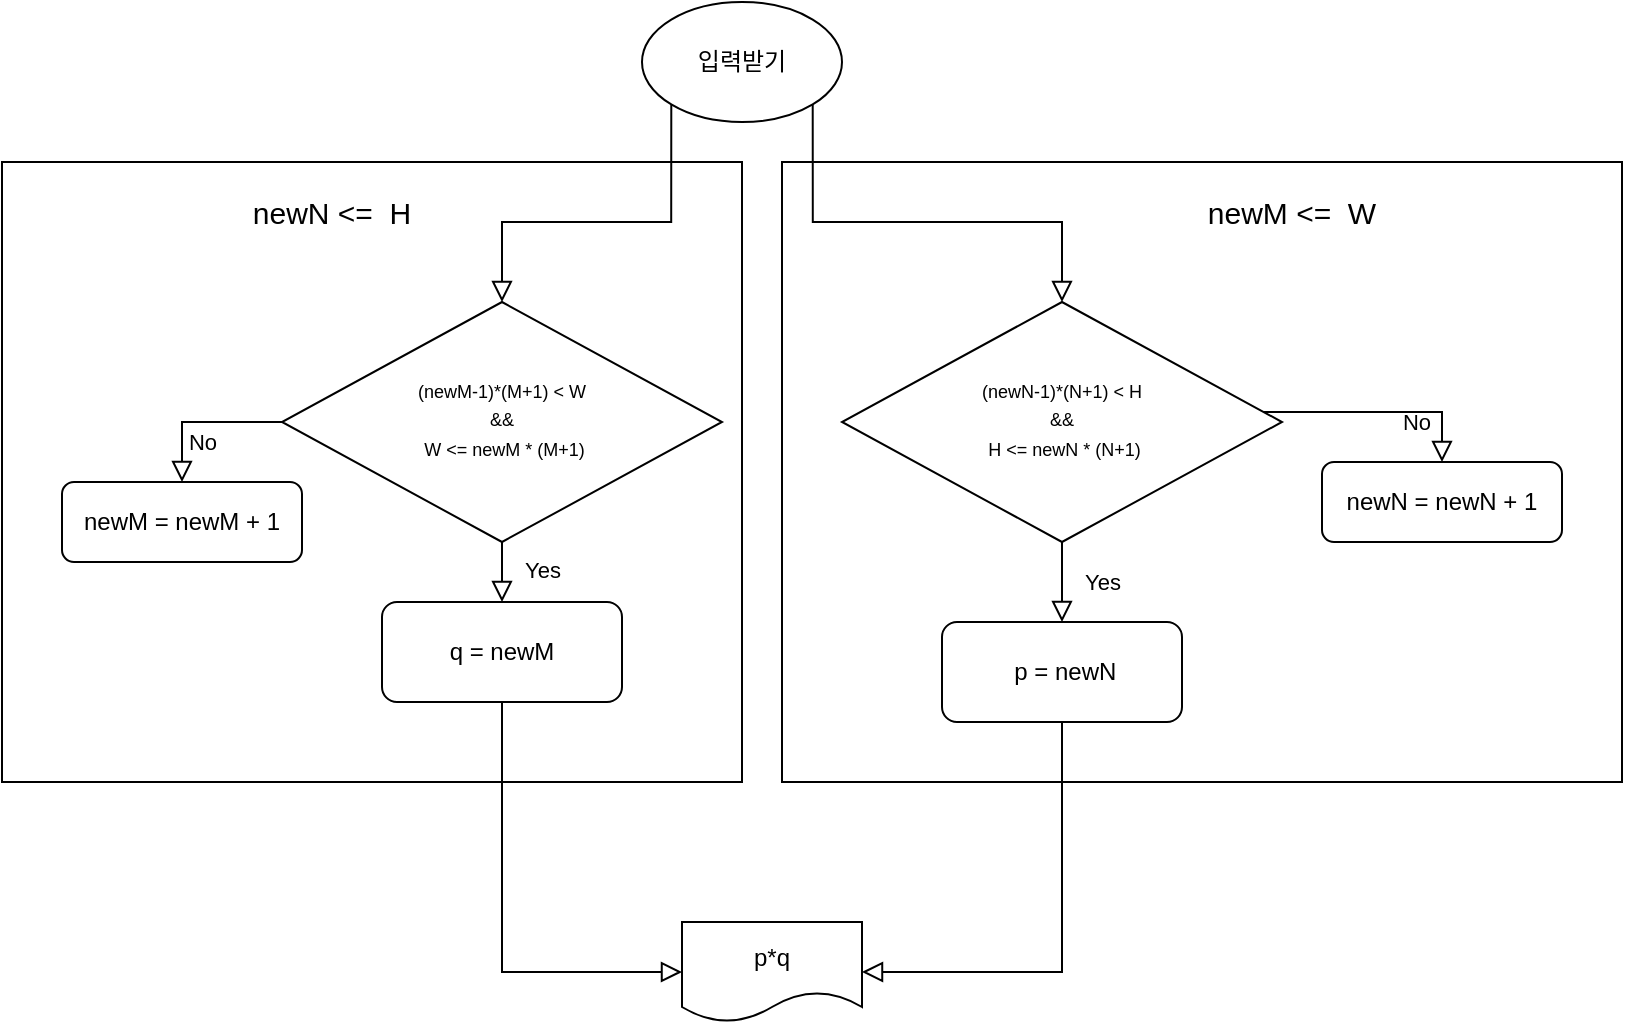 <mxfile version="20.8.23" type="github">
  <diagram id="C5RBs43oDa-KdzZeNtuy" name="Page-1">
    <mxGraphModel dx="2871" dy="1482" grid="1" gridSize="10" guides="1" tooltips="1" connect="1" arrows="1" fold="1" page="1" pageScale="1" pageWidth="827" pageHeight="1169" math="0" shadow="0">
      <root>
        <mxCell id="WIyWlLk6GJQsqaUBKTNV-0" />
        <mxCell id="WIyWlLk6GJQsqaUBKTNV-1" parent="WIyWlLk6GJQsqaUBKTNV-0" />
        <mxCell id="yIKmwUbWTG-cCpa4X8mn-16" value="" style="rounded=0;whiteSpace=wrap;html=1;fontSize=12;" vertex="1" parent="WIyWlLk6GJQsqaUBKTNV-1">
          <mxGeometry x="-370" y="330" width="370" height="310" as="geometry" />
        </mxCell>
        <mxCell id="yIKmwUbWTG-cCpa4X8mn-15" value="" style="rounded=0;whiteSpace=wrap;html=1;fontSize=12;" vertex="1" parent="WIyWlLk6GJQsqaUBKTNV-1">
          <mxGeometry x="20" y="330" width="420" height="310" as="geometry" />
        </mxCell>
        <mxCell id="WIyWlLk6GJQsqaUBKTNV-4" value="Yes" style="rounded=0;html=1;jettySize=auto;orthogonalLoop=1;fontSize=11;endArrow=block;endFill=0;endSize=8;strokeWidth=1;shadow=0;labelBackgroundColor=none;edgeStyle=orthogonalEdgeStyle;entryX=0.5;entryY=0;entryDx=0;entryDy=0;" parent="WIyWlLk6GJQsqaUBKTNV-1" source="WIyWlLk6GJQsqaUBKTNV-6" target="yIKmwUbWTG-cCpa4X8mn-4" edge="1">
          <mxGeometry y="20" relative="1" as="geometry">
            <mxPoint as="offset" />
          </mxGeometry>
        </mxCell>
        <mxCell id="WIyWlLk6GJQsqaUBKTNV-5" value="No" style="edgeStyle=orthogonalEdgeStyle;rounded=0;html=1;jettySize=auto;orthogonalLoop=1;fontSize=11;endArrow=block;endFill=0;endSize=8;strokeWidth=1;shadow=0;labelBackgroundColor=none;entryX=0.5;entryY=0;entryDx=0;entryDy=0;" parent="WIyWlLk6GJQsqaUBKTNV-1" source="WIyWlLk6GJQsqaUBKTNV-6" target="yIKmwUbWTG-cCpa4X8mn-3" edge="1">
          <mxGeometry x="0.333" y="-5" relative="1" as="geometry">
            <mxPoint as="offset" />
            <mxPoint x="340" y="455" as="targetPoint" />
            <Array as="points">
              <mxPoint x="350" y="455" />
            </Array>
          </mxGeometry>
        </mxCell>
        <mxCell id="WIyWlLk6GJQsqaUBKTNV-6" value="&lt;font style=&quot;font-size: 9px;&quot;&gt;(newN-1)*(N+1) &amp;lt; H &lt;br&gt;&amp;amp;&amp;amp;&lt;br&gt;&amp;nbsp;H &amp;lt;= newN * (N+1)&lt;/font&gt;" style="rhombus;whiteSpace=wrap;html=1;shadow=0;fontFamily=Helvetica;fontSize=12;align=center;strokeWidth=1;spacing=6;spacingTop=-4;" parent="WIyWlLk6GJQsqaUBKTNV-1" vertex="1">
          <mxGeometry x="50" y="400" width="220" height="120" as="geometry" />
        </mxCell>
        <mxCell id="WIyWlLk6GJQsqaUBKTNV-8" value="Yes" style="rounded=0;html=1;jettySize=auto;orthogonalLoop=1;fontSize=11;endArrow=block;endFill=0;endSize=8;strokeWidth=1;shadow=0;labelBackgroundColor=none;edgeStyle=orthogonalEdgeStyle;" parent="WIyWlLk6GJQsqaUBKTNV-1" source="WIyWlLk6GJQsqaUBKTNV-10" target="WIyWlLk6GJQsqaUBKTNV-11" edge="1">
          <mxGeometry x="0.333" y="20" relative="1" as="geometry">
            <mxPoint as="offset" />
          </mxGeometry>
        </mxCell>
        <mxCell id="WIyWlLk6GJQsqaUBKTNV-9" value="No" style="edgeStyle=orthogonalEdgeStyle;rounded=0;html=1;jettySize=auto;orthogonalLoop=1;fontSize=11;endArrow=block;endFill=0;endSize=8;strokeWidth=1;shadow=0;labelBackgroundColor=none;exitX=0;exitY=0.5;exitDx=0;exitDy=0;" parent="WIyWlLk6GJQsqaUBKTNV-1" source="WIyWlLk6GJQsqaUBKTNV-10" target="WIyWlLk6GJQsqaUBKTNV-12" edge="1">
          <mxGeometry y="10" relative="1" as="geometry">
            <mxPoint as="offset" />
          </mxGeometry>
        </mxCell>
        <mxCell id="WIyWlLk6GJQsqaUBKTNV-10" value="&lt;font style=&quot;font-size: 9px;&quot;&gt;(newM-1)*(M+1) &amp;lt; W&lt;br style=&quot;border-color: var(--border-color); font-size: 9px;&quot;&gt;&amp;amp;&amp;amp;&lt;br style=&quot;border-color: var(--border-color); font-size: 9px;&quot;&gt;&amp;nbsp;W &amp;lt;= newM * (M+1)&lt;/font&gt;" style="rhombus;whiteSpace=wrap;html=1;shadow=0;fontFamily=Helvetica;fontSize=12;align=center;strokeWidth=1;spacing=6;spacingTop=-4;" parent="WIyWlLk6GJQsqaUBKTNV-1" vertex="1">
          <mxGeometry x="-230" y="400" width="220" height="120" as="geometry" />
        </mxCell>
        <mxCell id="WIyWlLk6GJQsqaUBKTNV-11" value="q = newM" style="rounded=1;whiteSpace=wrap;html=1;fontSize=12;glass=0;strokeWidth=1;shadow=0;" parent="WIyWlLk6GJQsqaUBKTNV-1" vertex="1">
          <mxGeometry x="-180" y="550" width="120" height="50" as="geometry" />
        </mxCell>
        <mxCell id="WIyWlLk6GJQsqaUBKTNV-12" value="newM = newM + 1" style="rounded=1;whiteSpace=wrap;html=1;fontSize=12;glass=0;strokeWidth=1;shadow=0;" parent="WIyWlLk6GJQsqaUBKTNV-1" vertex="1">
          <mxGeometry x="-340" y="490" width="120" height="40" as="geometry" />
        </mxCell>
        <mxCell id="yIKmwUbWTG-cCpa4X8mn-0" value="입력받기" style="ellipse;whiteSpace=wrap;html=1;" vertex="1" parent="WIyWlLk6GJQsqaUBKTNV-1">
          <mxGeometry x="-50" y="250" width="100" height="60" as="geometry" />
        </mxCell>
        <mxCell id="yIKmwUbWTG-cCpa4X8mn-2" value="" style="rounded=0;html=1;jettySize=auto;orthogonalLoop=1;fontSize=11;endArrow=block;endFill=0;endSize=8;strokeWidth=1;shadow=0;labelBackgroundColor=none;edgeStyle=orthogonalEdgeStyle;entryX=0.5;entryY=0;entryDx=0;entryDy=0;exitX=1;exitY=1;exitDx=0;exitDy=0;" edge="1" parent="WIyWlLk6GJQsqaUBKTNV-1" source="yIKmwUbWTG-cCpa4X8mn-0" target="WIyWlLk6GJQsqaUBKTNV-6">
          <mxGeometry x="0.333" y="20" relative="1" as="geometry">
            <mxPoint as="offset" />
            <mxPoint x="-10" y="350" as="sourcePoint" />
            <mxPoint x="-10" y="360" as="targetPoint" />
            <Array as="points">
              <mxPoint x="35" y="360" />
              <mxPoint x="160" y="360" />
            </Array>
          </mxGeometry>
        </mxCell>
        <mxCell id="yIKmwUbWTG-cCpa4X8mn-3" value="newN = newN + 1" style="rounded=1;whiteSpace=wrap;html=1;fontSize=12;glass=0;strokeWidth=1;shadow=0;" vertex="1" parent="WIyWlLk6GJQsqaUBKTNV-1">
          <mxGeometry x="290" y="480" width="120" height="40" as="geometry" />
        </mxCell>
        <mxCell id="yIKmwUbWTG-cCpa4X8mn-4" value="&lt;font style=&quot;font-size: 12px;&quot;&gt;&amp;nbsp;p = newN&lt;/font&gt;" style="rounded=1;whiteSpace=wrap;html=1;fontSize=9;" vertex="1" parent="WIyWlLk6GJQsqaUBKTNV-1">
          <mxGeometry x="100" y="560" width="120" height="50" as="geometry" />
        </mxCell>
        <mxCell id="yIKmwUbWTG-cCpa4X8mn-5" value="" style="rounded=0;html=1;jettySize=auto;orthogonalLoop=1;fontSize=11;endArrow=block;endFill=0;endSize=8;strokeWidth=1;shadow=0;labelBackgroundColor=none;edgeStyle=orthogonalEdgeStyle;entryX=0.5;entryY=0;entryDx=0;entryDy=0;exitX=0;exitY=1;exitDx=0;exitDy=0;" edge="1" parent="WIyWlLk6GJQsqaUBKTNV-1" source="yIKmwUbWTG-cCpa4X8mn-0" target="WIyWlLk6GJQsqaUBKTNV-10">
          <mxGeometry x="0.333" y="20" relative="1" as="geometry">
            <mxPoint as="offset" />
            <mxPoint x="-210" y="311" as="sourcePoint" />
            <mxPoint x="-75" y="410" as="targetPoint" />
            <Array as="points">
              <mxPoint x="-36" y="360" />
              <mxPoint x="-120" y="360" />
            </Array>
          </mxGeometry>
        </mxCell>
        <mxCell id="yIKmwUbWTG-cCpa4X8mn-6" value="" style="rounded=0;html=1;jettySize=auto;orthogonalLoop=1;fontSize=11;endArrow=block;endFill=0;endSize=8;strokeWidth=1;shadow=0;labelBackgroundColor=none;edgeStyle=orthogonalEdgeStyle;exitX=0.5;exitY=1;exitDx=0;exitDy=0;entryX=0;entryY=0.5;entryDx=0;entryDy=0;" edge="1" parent="WIyWlLk6GJQsqaUBKTNV-1" source="WIyWlLk6GJQsqaUBKTNV-11" target="yIKmwUbWTG-cCpa4X8mn-9">
          <mxGeometry x="0.652" y="17" relative="1" as="geometry">
            <mxPoint as="offset" />
            <mxPoint x="-130" y="610" as="sourcePoint" />
            <mxPoint x="-50" y="730" as="targetPoint" />
            <Array as="points">
              <mxPoint x="-120" y="735" />
            </Array>
          </mxGeometry>
        </mxCell>
        <mxCell id="yIKmwUbWTG-cCpa4X8mn-8" value="" style="rounded=0;html=1;jettySize=auto;orthogonalLoop=1;fontSize=11;endArrow=block;endFill=0;endSize=8;strokeWidth=1;shadow=0;labelBackgroundColor=none;edgeStyle=orthogonalEdgeStyle;exitX=0.5;exitY=1;exitDx=0;exitDy=0;entryX=1;entryY=0.5;entryDx=0;entryDy=0;" edge="1" parent="WIyWlLk6GJQsqaUBKTNV-1" source="yIKmwUbWTG-cCpa4X8mn-4" target="yIKmwUbWTG-cCpa4X8mn-9">
          <mxGeometry x="0.333" y="20" relative="1" as="geometry">
            <mxPoint as="offset" />
            <mxPoint x="170" y="620" as="sourcePoint" />
            <mxPoint x="80" y="730" as="targetPoint" />
            <Array as="points">
              <mxPoint x="160" y="735" />
            </Array>
          </mxGeometry>
        </mxCell>
        <mxCell id="yIKmwUbWTG-cCpa4X8mn-9" value="p*q" style="shape=document;whiteSpace=wrap;html=1;boundedLbl=1;fontSize=12;" vertex="1" parent="WIyWlLk6GJQsqaUBKTNV-1">
          <mxGeometry x="-30" y="710" width="90" height="50" as="geometry" />
        </mxCell>
        <mxCell id="yIKmwUbWTG-cCpa4X8mn-17" value="&lt;font style=&quot;font-size: 15px;&quot;&gt;newN &amp;lt;=&amp;nbsp; H&lt;/font&gt;" style="text;html=1;strokeColor=none;fillColor=none;align=center;verticalAlign=middle;whiteSpace=wrap;rounded=0;fontSize=12;" vertex="1" parent="WIyWlLk6GJQsqaUBKTNV-1">
          <mxGeometry x="-250" y="340" width="90" height="30" as="geometry" />
        </mxCell>
        <mxCell id="yIKmwUbWTG-cCpa4X8mn-18" value="&lt;font style=&quot;font-size: 15px;&quot;&gt;newM &amp;lt;=&amp;nbsp; W&lt;/font&gt;" style="text;html=1;strokeColor=none;fillColor=none;align=center;verticalAlign=middle;whiteSpace=wrap;rounded=0;fontSize=12;" vertex="1" parent="WIyWlLk6GJQsqaUBKTNV-1">
          <mxGeometry x="230" y="340" width="90" height="30" as="geometry" />
        </mxCell>
      </root>
    </mxGraphModel>
  </diagram>
</mxfile>
